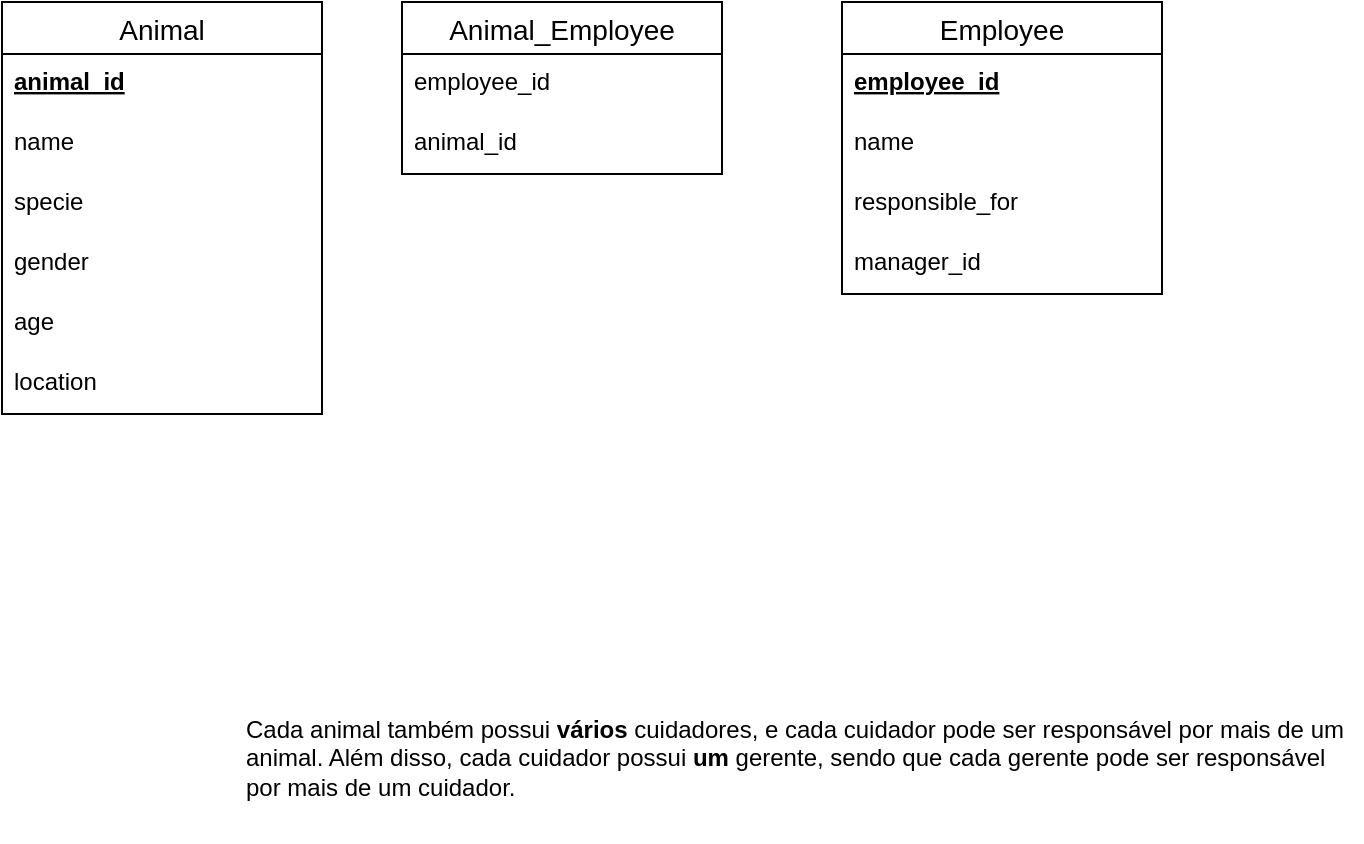 <mxfile version="20.2.4"><diagram id="xTvZwy_b7ww8QUpFHW72" name="Page-1"><mxGraphModel dx="1422" dy="801" grid="1" gridSize="10" guides="1" tooltips="1" connect="1" arrows="1" fold="1" page="1" pageScale="1" pageWidth="850" pageHeight="1100" math="0" shadow="0"><root><mxCell id="0"/><mxCell id="1" parent="0"/><mxCell id="qN6c97ApJTsvG6mKI-D2-1" value="Animal" style="swimlane;fontStyle=0;childLayout=stackLayout;horizontal=1;startSize=26;horizontalStack=0;resizeParent=1;resizeParentMax=0;resizeLast=0;collapsible=1;marginBottom=0;align=center;fontSize=14;" vertex="1" parent="1"><mxGeometry x="90" y="220" width="160" height="206" as="geometry"/></mxCell><mxCell id="qN6c97ApJTsvG6mKI-D2-2" value="animal_id" style="text;strokeColor=none;fillColor=none;spacingLeft=4;spacingRight=4;overflow=hidden;rotatable=0;points=[[0,0.5],[1,0.5]];portConstraint=eastwest;fontSize=12;fontStyle=5" vertex="1" parent="qN6c97ApJTsvG6mKI-D2-1"><mxGeometry y="26" width="160" height="30" as="geometry"/></mxCell><mxCell id="qN6c97ApJTsvG6mKI-D2-3" value="name" style="text;strokeColor=none;fillColor=none;spacingLeft=4;spacingRight=4;overflow=hidden;rotatable=0;points=[[0,0.5],[1,0.5]];portConstraint=eastwest;fontSize=12;" vertex="1" parent="qN6c97ApJTsvG6mKI-D2-1"><mxGeometry y="56" width="160" height="30" as="geometry"/></mxCell><mxCell id="qN6c97ApJTsvG6mKI-D2-4" value="specie" style="text;strokeColor=none;fillColor=none;spacingLeft=4;spacingRight=4;overflow=hidden;rotatable=0;points=[[0,0.5],[1,0.5]];portConstraint=eastwest;fontSize=12;" vertex="1" parent="qN6c97ApJTsvG6mKI-D2-1"><mxGeometry y="86" width="160" height="30" as="geometry"/></mxCell><mxCell id="qN6c97ApJTsvG6mKI-D2-12" value="gender" style="text;strokeColor=none;fillColor=none;spacingLeft=4;spacingRight=4;overflow=hidden;rotatable=0;points=[[0,0.5],[1,0.5]];portConstraint=eastwest;fontSize=12;" vertex="1" parent="qN6c97ApJTsvG6mKI-D2-1"><mxGeometry y="116" width="160" height="30" as="geometry"/></mxCell><mxCell id="qN6c97ApJTsvG6mKI-D2-14" value="age" style="text;strokeColor=none;fillColor=none;spacingLeft=4;spacingRight=4;overflow=hidden;rotatable=0;points=[[0,0.5],[1,0.5]];portConstraint=eastwest;fontSize=12;" vertex="1" parent="qN6c97ApJTsvG6mKI-D2-1"><mxGeometry y="146" width="160" height="30" as="geometry"/></mxCell><mxCell id="qN6c97ApJTsvG6mKI-D2-15" value="location" style="text;strokeColor=none;fillColor=none;spacingLeft=4;spacingRight=4;overflow=hidden;rotatable=0;points=[[0,0.5],[1,0.5]];portConstraint=eastwest;fontSize=12;" vertex="1" parent="qN6c97ApJTsvG6mKI-D2-1"><mxGeometry y="176" width="160" height="30" as="geometry"/></mxCell><mxCell id="qN6c97ApJTsvG6mKI-D2-5" value="Employee" style="swimlane;fontStyle=0;childLayout=stackLayout;horizontal=1;startSize=26;horizontalStack=0;resizeParent=1;resizeParentMax=0;resizeLast=0;collapsible=1;marginBottom=0;align=center;fontSize=14;" vertex="1" parent="1"><mxGeometry x="510" y="220" width="160" height="146" as="geometry"/></mxCell><mxCell id="qN6c97ApJTsvG6mKI-D2-6" value="employee_id" style="text;strokeColor=none;fillColor=none;spacingLeft=4;spacingRight=4;overflow=hidden;rotatable=0;points=[[0,0.5],[1,0.5]];portConstraint=eastwest;fontSize=12;fontStyle=5" vertex="1" parent="qN6c97ApJTsvG6mKI-D2-5"><mxGeometry y="26" width="160" height="30" as="geometry"/></mxCell><mxCell id="qN6c97ApJTsvG6mKI-D2-7" value="name" style="text;strokeColor=none;fillColor=none;spacingLeft=4;spacingRight=4;overflow=hidden;rotatable=0;points=[[0,0.5],[1,0.5]];portConstraint=eastwest;fontSize=12;" vertex="1" parent="qN6c97ApJTsvG6mKI-D2-5"><mxGeometry y="56" width="160" height="30" as="geometry"/></mxCell><mxCell id="qN6c97ApJTsvG6mKI-D2-39" value="responsible_for" style="text;strokeColor=none;fillColor=none;spacingLeft=4;spacingRight=4;overflow=hidden;rotatable=0;points=[[0,0.5],[1,0.5]];portConstraint=eastwest;fontSize=12;" vertex="1" parent="qN6c97ApJTsvG6mKI-D2-5"><mxGeometry y="86" width="160" height="30" as="geometry"/></mxCell><mxCell id="qN6c97ApJTsvG6mKI-D2-40" value="manager_id&#xA;" style="text;strokeColor=none;fillColor=none;spacingLeft=4;spacingRight=4;overflow=hidden;rotatable=0;points=[[0,0.5],[1,0.5]];portConstraint=eastwest;fontSize=12;" vertex="1" parent="qN6c97ApJTsvG6mKI-D2-5"><mxGeometry y="116" width="160" height="30" as="geometry"/></mxCell><mxCell id="qN6c97ApJTsvG6mKI-D2-16" value="Cada animal também possui &lt;strong&gt;vários&lt;/strong&gt; cuidadores, e cada cuidador pode ser responsável por mais de um animal. Além disso, cada cuidador possui &lt;strong&gt;um&lt;/strong&gt; gerente, sendo que cada gerente pode ser responsável por mais de um cuidador." style="text;whiteSpace=wrap;html=1;" vertex="1" parent="1"><mxGeometry x="210" y="570" width="560" height="70" as="geometry"/></mxCell><mxCell id="qN6c97ApJTsvG6mKI-D2-35" value="Animal_Employee" style="swimlane;fontStyle=0;childLayout=stackLayout;horizontal=1;startSize=26;horizontalStack=0;resizeParent=1;resizeParentMax=0;resizeLast=0;collapsible=1;marginBottom=0;align=center;fontSize=14;" vertex="1" parent="1"><mxGeometry x="290" y="220" width="160" height="86" as="geometry"/></mxCell><mxCell id="qN6c97ApJTsvG6mKI-D2-37" value="employee_id" style="text;strokeColor=none;fillColor=none;spacingLeft=4;spacingRight=4;overflow=hidden;rotatable=0;points=[[0,0.5],[1,0.5]];portConstraint=eastwest;fontSize=12;" vertex="1" parent="qN6c97ApJTsvG6mKI-D2-35"><mxGeometry y="26" width="160" height="30" as="geometry"/></mxCell><mxCell id="qN6c97ApJTsvG6mKI-D2-38" value="animal_id" style="text;strokeColor=none;fillColor=none;spacingLeft=4;spacingRight=4;overflow=hidden;rotatable=0;points=[[0,0.5],[1,0.5]];portConstraint=eastwest;fontSize=12;" vertex="1" parent="qN6c97ApJTsvG6mKI-D2-35"><mxGeometry y="56" width="160" height="30" as="geometry"/></mxCell></root></mxGraphModel></diagram></mxfile>